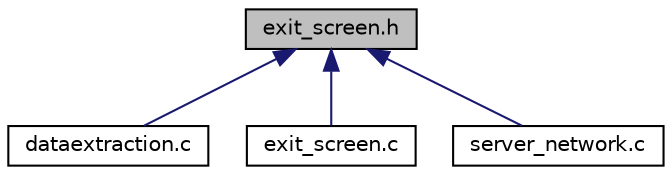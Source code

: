digraph "exit_screen.h"
{
  edge [fontname="Helvetica",fontsize="10",labelfontname="Helvetica",labelfontsize="10"];
  node [fontname="Helvetica",fontsize="10",shape=record];
  Node1 [label="exit_screen.h",height=0.2,width=0.4,color="black", fillcolor="grey75", style="filled", fontcolor="black"];
  Node1 -> Node2 [dir="back",color="midnightblue",fontsize="10",style="solid",fontname="Helvetica"];
  Node2 [label="dataextraction.c",height=0.2,width=0.4,color="black", fillcolor="white", style="filled",URL="$dataextraction_8c.html"];
  Node1 -> Node3 [dir="back",color="midnightblue",fontsize="10",style="solid",fontname="Helvetica"];
  Node3 [label="exit_screen.c",height=0.2,width=0.4,color="black", fillcolor="white", style="filled",URL="$exit__screen_8c.html"];
  Node1 -> Node4 [dir="back",color="midnightblue",fontsize="10",style="solid",fontname="Helvetica"];
  Node4 [label="server_network.c",height=0.2,width=0.4,color="black", fillcolor="white", style="filled",URL="$server__network_8c.html"];
}

